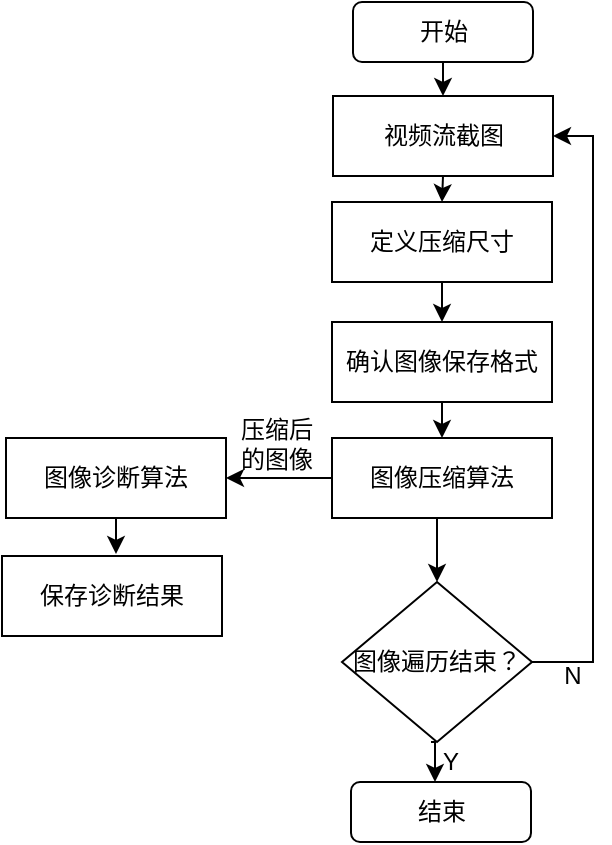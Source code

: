 <mxfile version="13.11.0" type="github">
  <diagram id="vS-CbR307b89ts1L0yDH" name="Page-1">
    <mxGraphModel dx="1102" dy="610" grid="0" gridSize="10" guides="1" tooltips="1" connect="1" arrows="1" fold="1" page="1" pageScale="1" pageWidth="827" pageHeight="1169" math="0" shadow="0">
      <root>
        <mxCell id="0" />
        <mxCell id="1" parent="0" />
        <mxCell id="zhftawyRdG9vVM_BVloc-10" style="edgeStyle=orthogonalEdgeStyle;rounded=0;orthogonalLoop=1;jettySize=auto;html=1;exitX=0.5;exitY=1;exitDx=0;exitDy=0;entryX=0.5;entryY=0;entryDx=0;entryDy=0;" edge="1" parent="1" source="zhftawyRdG9vVM_BVloc-2" target="zhftawyRdG9vVM_BVloc-4">
          <mxGeometry relative="1" as="geometry" />
        </mxCell>
        <mxCell id="zhftawyRdG9vVM_BVloc-2" value="开始" style="rounded=1;whiteSpace=wrap;html=1;" vertex="1" parent="1">
          <mxGeometry x="240.5" y="230" width="90" height="30" as="geometry" />
        </mxCell>
        <mxCell id="zhftawyRdG9vVM_BVloc-17" style="edgeStyle=orthogonalEdgeStyle;rounded=0;orthogonalLoop=1;jettySize=auto;html=1;exitX=0.5;exitY=1;exitDx=0;exitDy=0;entryX=0.5;entryY=0;entryDx=0;entryDy=0;" edge="1" parent="1">
          <mxGeometry relative="1" as="geometry">
            <mxPoint x="279.5" y="600" as="sourcePoint" />
            <mxPoint x="281.5" y="620" as="targetPoint" />
          </mxGeometry>
        </mxCell>
        <mxCell id="zhftawyRdG9vVM_BVloc-31" style="edgeStyle=orthogonalEdgeStyle;rounded=0;orthogonalLoop=1;jettySize=auto;html=1;exitX=1;exitY=0.5;exitDx=0;exitDy=0;entryX=1;entryY=0.5;entryDx=0;entryDy=0;" edge="1" parent="1" source="zhftawyRdG9vVM_BVloc-3" target="zhftawyRdG9vVM_BVloc-4">
          <mxGeometry relative="1" as="geometry" />
        </mxCell>
        <mxCell id="zhftawyRdG9vVM_BVloc-3" value="图像遍历结束？" style="rhombus;whiteSpace=wrap;html=1;" vertex="1" parent="1">
          <mxGeometry x="235" y="520" width="95" height="80" as="geometry" />
        </mxCell>
        <mxCell id="zhftawyRdG9vVM_BVloc-30" style="edgeStyle=orthogonalEdgeStyle;rounded=0;orthogonalLoop=1;jettySize=auto;html=1;exitX=0.5;exitY=1;exitDx=0;exitDy=0;entryX=0.5;entryY=0;entryDx=0;entryDy=0;" edge="1" parent="1" source="zhftawyRdG9vVM_BVloc-4" target="zhftawyRdG9vVM_BVloc-6">
          <mxGeometry relative="1" as="geometry" />
        </mxCell>
        <mxCell id="zhftawyRdG9vVM_BVloc-4" value="视频流截图" style="rounded=0;whiteSpace=wrap;html=1;" vertex="1" parent="1">
          <mxGeometry x="230.5" y="277" width="110" height="40" as="geometry" />
        </mxCell>
        <mxCell id="zhftawyRdG9vVM_BVloc-13" style="edgeStyle=orthogonalEdgeStyle;rounded=0;orthogonalLoop=1;jettySize=auto;html=1;exitX=0.5;exitY=1;exitDx=0;exitDy=0;entryX=0.5;entryY=0;entryDx=0;entryDy=0;" edge="1" parent="1" source="zhftawyRdG9vVM_BVloc-6" target="zhftawyRdG9vVM_BVloc-7">
          <mxGeometry relative="1" as="geometry" />
        </mxCell>
        <mxCell id="zhftawyRdG9vVM_BVloc-6" value="定义压缩尺寸" style="rounded=0;whiteSpace=wrap;html=1;" vertex="1" parent="1">
          <mxGeometry x="230" y="330" width="110" height="40" as="geometry" />
        </mxCell>
        <mxCell id="zhftawyRdG9vVM_BVloc-23" style="edgeStyle=orthogonalEdgeStyle;rounded=0;orthogonalLoop=1;jettySize=auto;html=1;exitX=0.5;exitY=1;exitDx=0;exitDy=0;entryX=0.5;entryY=0;entryDx=0;entryDy=0;" edge="1" parent="1" source="zhftawyRdG9vVM_BVloc-7" target="zhftawyRdG9vVM_BVloc-22">
          <mxGeometry relative="1" as="geometry" />
        </mxCell>
        <mxCell id="zhftawyRdG9vVM_BVloc-7" value="确认图像保存格式" style="rounded=0;whiteSpace=wrap;html=1;" vertex="1" parent="1">
          <mxGeometry x="230" y="390" width="110" height="40" as="geometry" />
        </mxCell>
        <mxCell id="zhftawyRdG9vVM_BVloc-16" value="结束" style="rounded=1;whiteSpace=wrap;html=1;" vertex="1" parent="1">
          <mxGeometry x="239.5" y="620" width="90" height="30" as="geometry" />
        </mxCell>
        <mxCell id="zhftawyRdG9vVM_BVloc-19" value="N" style="text;html=1;resizable=0;autosize=1;align=center;verticalAlign=middle;points=[];fillColor=none;strokeColor=none;rounded=0;" vertex="1" parent="1">
          <mxGeometry x="339.5" y="557" width="20" height="20" as="geometry" />
        </mxCell>
        <mxCell id="zhftawyRdG9vVM_BVloc-20" value="Y" style="text;html=1;resizable=0;autosize=1;align=center;verticalAlign=middle;points=[];fillColor=none;strokeColor=none;rounded=0;" vertex="1" parent="1">
          <mxGeometry x="279" y="600" width="20" height="20" as="geometry" />
        </mxCell>
        <mxCell id="zhftawyRdG9vVM_BVloc-32" style="edgeStyle=orthogonalEdgeStyle;rounded=0;orthogonalLoop=1;jettySize=auto;html=1;exitX=0.5;exitY=1;exitDx=0;exitDy=0;entryX=0.5;entryY=0;entryDx=0;entryDy=0;" edge="1" parent="1" source="zhftawyRdG9vVM_BVloc-22" target="zhftawyRdG9vVM_BVloc-3">
          <mxGeometry relative="1" as="geometry" />
        </mxCell>
        <mxCell id="zhftawyRdG9vVM_BVloc-33" style="edgeStyle=orthogonalEdgeStyle;rounded=0;orthogonalLoop=1;jettySize=auto;html=1;exitX=0;exitY=0.5;exitDx=0;exitDy=0;entryX=1;entryY=0.5;entryDx=0;entryDy=0;" edge="1" parent="1" source="zhftawyRdG9vVM_BVloc-22" target="zhftawyRdG9vVM_BVloc-24">
          <mxGeometry relative="1" as="geometry" />
        </mxCell>
        <mxCell id="zhftawyRdG9vVM_BVloc-22" value="图像压缩算法" style="rounded=0;whiteSpace=wrap;html=1;" vertex="1" parent="1">
          <mxGeometry x="230" y="448" width="110" height="40" as="geometry" />
        </mxCell>
        <mxCell id="zhftawyRdG9vVM_BVloc-34" style="edgeStyle=orthogonalEdgeStyle;rounded=0;orthogonalLoop=1;jettySize=auto;html=1;exitX=0.5;exitY=1;exitDx=0;exitDy=0;" edge="1" parent="1" source="zhftawyRdG9vVM_BVloc-24">
          <mxGeometry relative="1" as="geometry">
            <mxPoint x="122" y="506" as="targetPoint" />
          </mxGeometry>
        </mxCell>
        <mxCell id="zhftawyRdG9vVM_BVloc-24" value="图像诊断算法" style="rounded=0;whiteSpace=wrap;html=1;" vertex="1" parent="1">
          <mxGeometry x="67" y="448" width="110" height="40" as="geometry" />
        </mxCell>
        <mxCell id="zhftawyRdG9vVM_BVloc-35" value="保存诊断结果" style="rounded=0;whiteSpace=wrap;html=1;" vertex="1" parent="1">
          <mxGeometry x="65" y="507" width="110" height="40" as="geometry" />
        </mxCell>
        <mxCell id="zhftawyRdG9vVM_BVloc-36" value="压缩后&lt;br&gt;的图像" style="text;html=1;resizable=0;autosize=1;align=center;verticalAlign=middle;points=[];fillColor=none;strokeColor=none;rounded=0;" vertex="1" parent="1">
          <mxGeometry x="179" y="435" width="46" height="32" as="geometry" />
        </mxCell>
      </root>
    </mxGraphModel>
  </diagram>
</mxfile>
